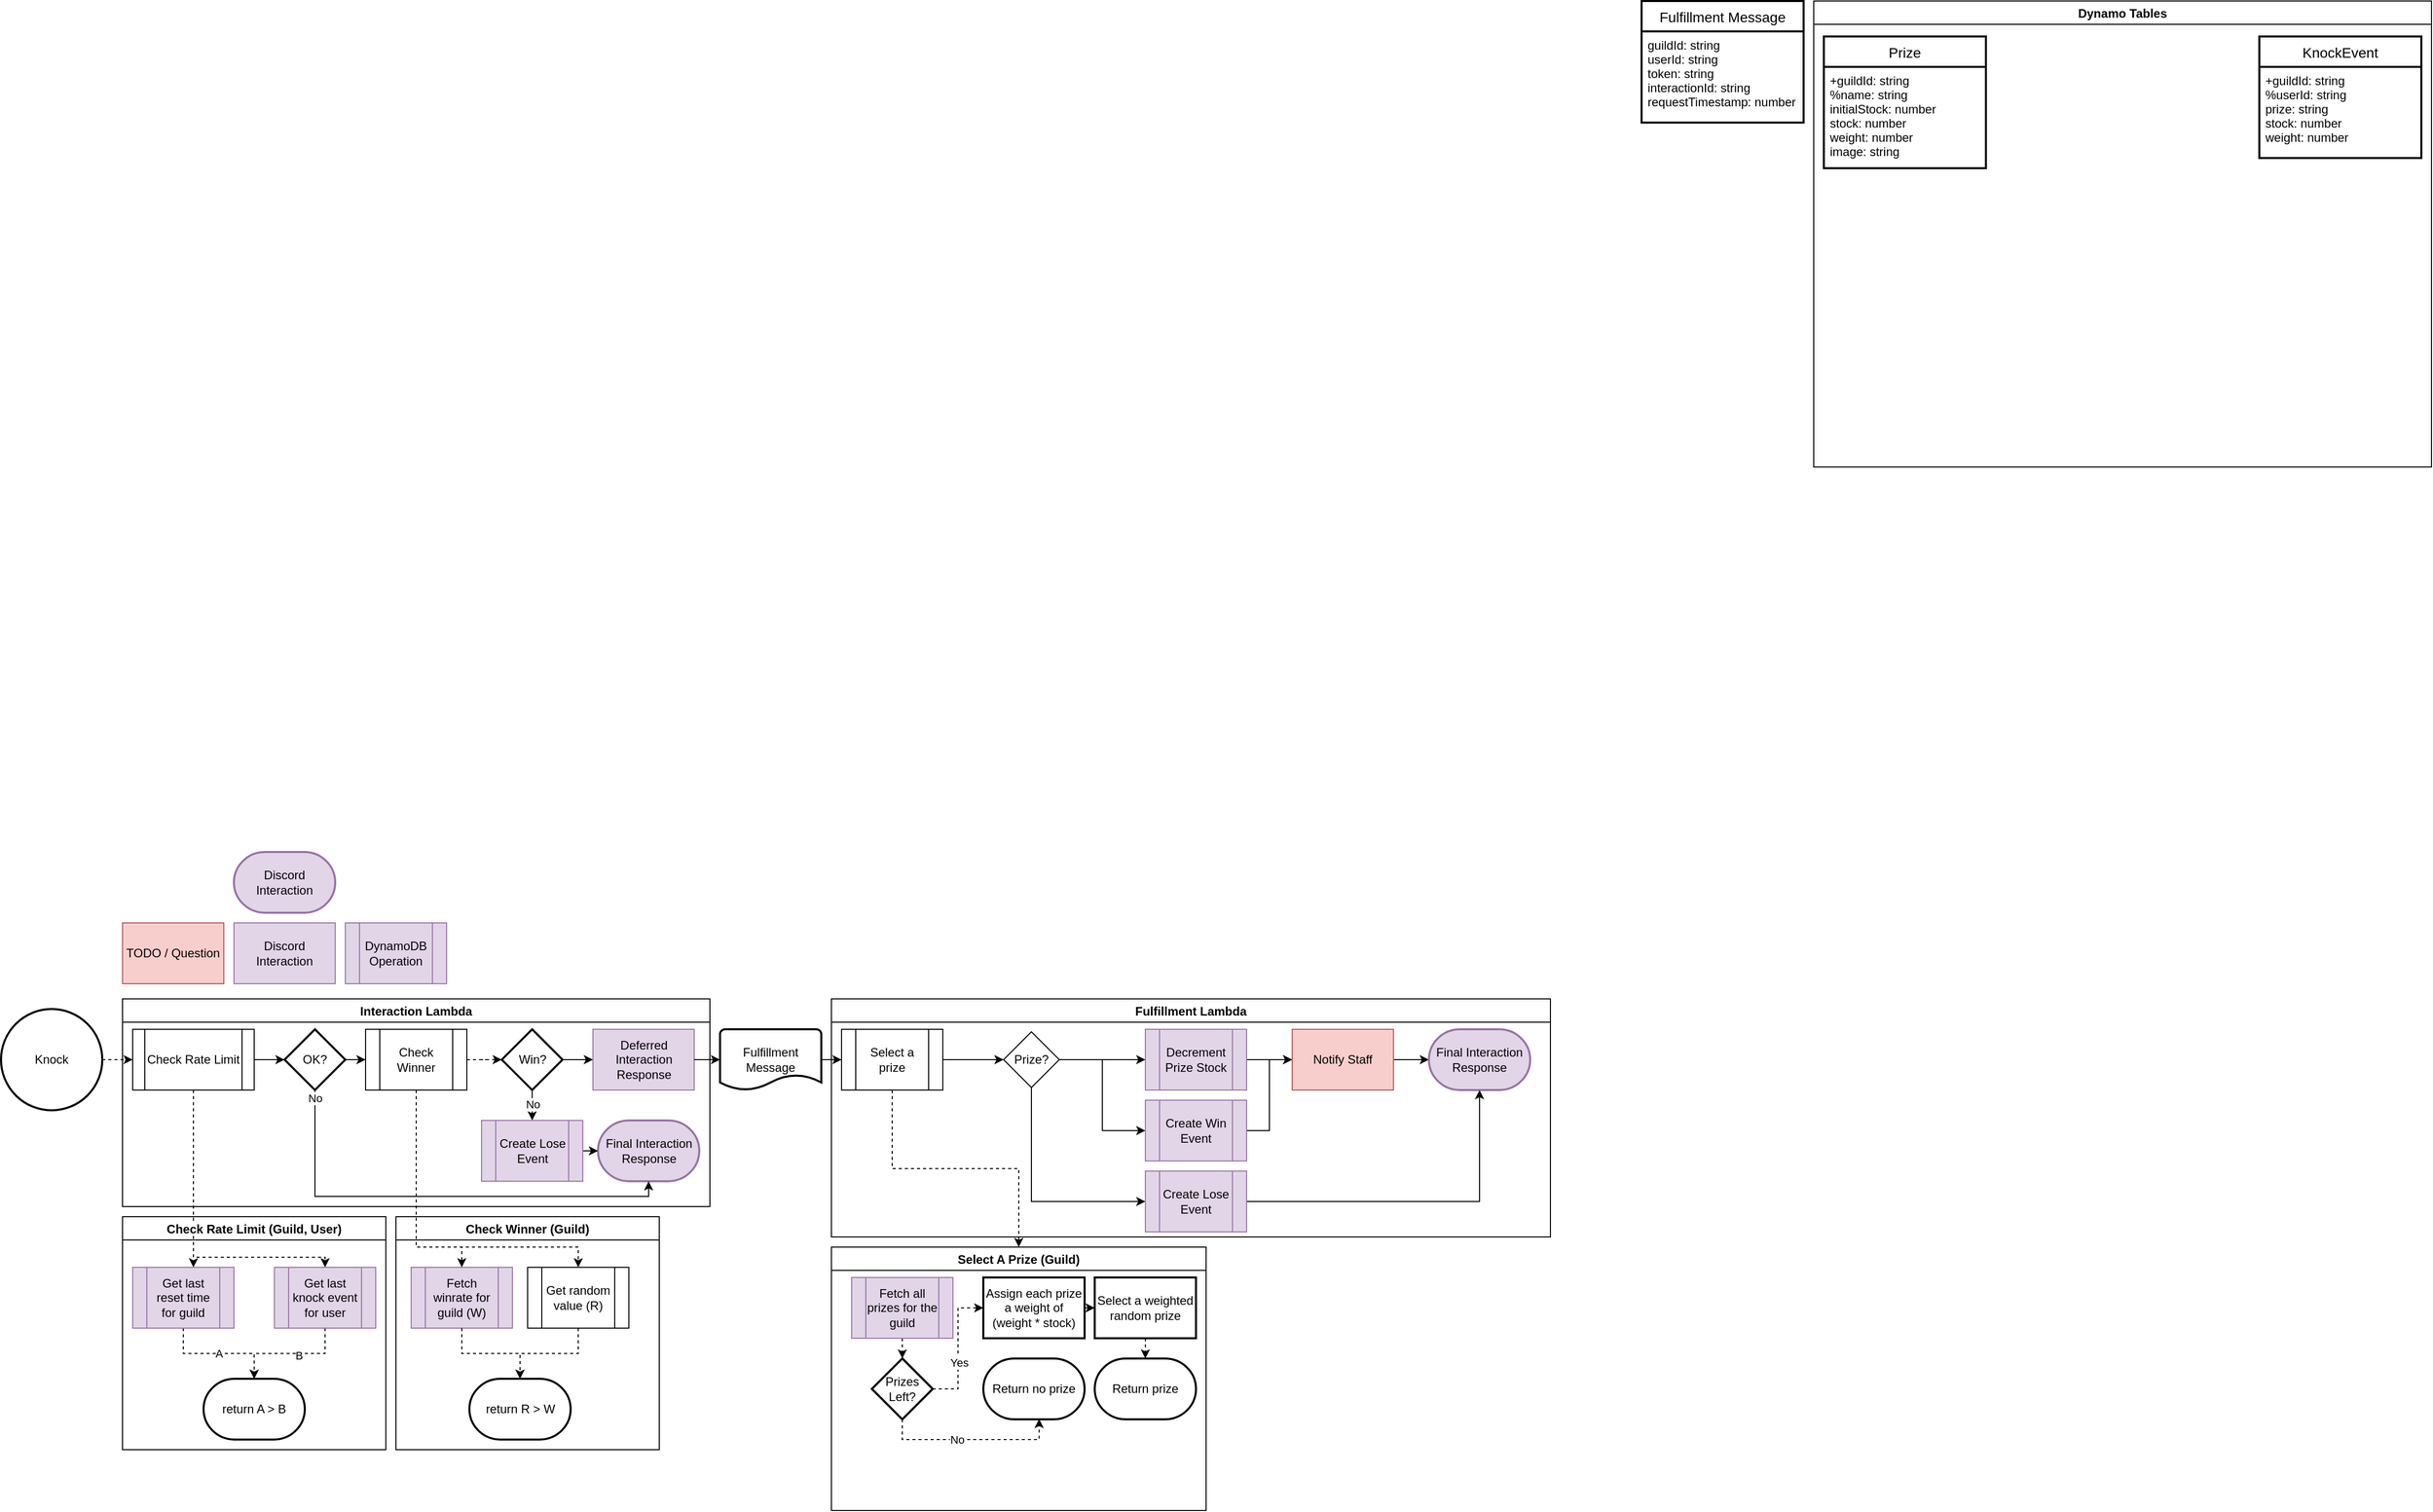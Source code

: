 <mxfile version="15.5.1" type="github">
  <diagram id="L7QY4okVQJp5hipJDfsT" name="Page-1">
    <mxGraphModel dx="2182" dy="968" grid="1" gridSize="10" guides="1" tooltips="1" connect="1" arrows="1" fold="1" page="0" pageScale="1" pageWidth="850" pageHeight="1100" math="0" shadow="0">
      <root>
        <mxCell id="0" />
        <mxCell id="1" parent="0" />
        <mxCell id="FSJdYfOo43uuLk9ThQoz-45" value="DynamoDB Operation" style="verticalLabelPosition=middle;verticalAlign=middle;html=1;shape=process;whiteSpace=wrap;size=0.14;arcSize=6;labelPosition=center;align=center;fillColor=#e1d5e7;strokeColor=#9673a6;" parent="1" vertex="1">
          <mxGeometry x="-850" y="790" width="100" height="60" as="geometry" />
        </mxCell>
        <mxCell id="FSJdYfOo43uuLk9ThQoz-199" style="edgeStyle=orthogonalEdgeStyle;rounded=0;sketch=0;orthogonalLoop=1;jettySize=auto;html=1;exitX=1;exitY=0.5;exitDx=0;exitDy=0;exitPerimeter=0;" parent="1" source="FSJdYfOo43uuLk9ThQoz-47" target="FSJdYfOo43uuLk9ThQoz-112" edge="1">
          <mxGeometry relative="1" as="geometry" />
        </mxCell>
        <mxCell id="FSJdYfOo43uuLk9ThQoz-47" value="Fulfillment Message" style="strokeWidth=2;html=1;shape=mxgraph.flowchart.document2;whiteSpace=wrap;size=0.25;verticalAlign=middle;" parent="1" vertex="1">
          <mxGeometry x="-480" y="895" width="100" height="60" as="geometry" />
        </mxCell>
        <mxCell id="FSJdYfOo43uuLk9ThQoz-57" value="Fulfillment Message" style="swimlane;childLayout=stackLayout;horizontal=1;startSize=30;horizontalStack=0;fontSize=14;fontStyle=0;strokeWidth=2;resizeParent=0;resizeLast=1;shadow=0;dashed=0;align=center;" parent="1" vertex="1">
          <mxGeometry x="430" y="-120" width="160" height="120" as="geometry" />
        </mxCell>
        <mxCell id="FSJdYfOo43uuLk9ThQoz-58" value="guildId: string&#xa;userId: string&#xa;token: string&#xa;interactionId: string&#xa;requestTimestamp: number" style="align=left;strokeColor=none;fillColor=none;spacingLeft=4;fontSize=12;verticalAlign=top;resizable=0;rotatable=0;part=1;" parent="FSJdYfOo43uuLk9ThQoz-57" vertex="1">
          <mxGeometry y="30" width="160" height="90" as="geometry" />
        </mxCell>
        <mxCell id="FSJdYfOo43uuLk9ThQoz-62" value="Interaction Lambda" style="swimlane;verticalAlign=middle;" parent="1" vertex="1">
          <mxGeometry x="-1070" y="865" width="580" height="205" as="geometry">
            <mxRectangle x="-190" y="10" width="140" height="23" as="alternateBounds" />
          </mxGeometry>
        </mxCell>
        <mxCell id="FSJdYfOo43uuLk9ThQoz-140" value="Deferred Interaction Response" style="rounded=0;whiteSpace=wrap;html=1;absoluteArcSize=1;arcSize=14;strokeWidth=1;sketch=0;fillColor=#e1d5e7;strokeColor=#9673a6;" parent="FSJdYfOo43uuLk9ThQoz-62" vertex="1">
          <mxGeometry x="464.5" y="30" width="100" height="60" as="geometry" />
        </mxCell>
        <mxCell id="FSJdYfOo43uuLk9ThQoz-171" style="edgeStyle=orthogonalEdgeStyle;rounded=0;sketch=0;orthogonalLoop=1;jettySize=auto;html=1;exitX=1;exitY=0.5;exitDx=0;exitDy=0;exitPerimeter=0;entryX=0;entryY=0.5;entryDx=0;entryDy=0;" parent="FSJdYfOo43uuLk9ThQoz-62" source="FSJdYfOo43uuLk9ThQoz-15" target="FSJdYfOo43uuLk9ThQoz-140" edge="1">
          <mxGeometry relative="1" as="geometry" />
        </mxCell>
        <mxCell id="FSJdYfOo43uuLk9ThQoz-10" value="Final Interaction Response" style="strokeWidth=2;html=1;shape=mxgraph.flowchart.terminator;whiteSpace=wrap;fillColor=#e1d5e7;strokeColor=#9673a6;" parent="FSJdYfOo43uuLk9ThQoz-62" vertex="1">
          <mxGeometry x="469.5" y="120" width="100" height="60" as="geometry" />
        </mxCell>
        <mxCell id="FSJdYfOo43uuLk9ThQoz-215" style="edgeStyle=orthogonalEdgeStyle;rounded=0;sketch=0;orthogonalLoop=1;jettySize=auto;html=1;exitX=1;exitY=0.5;exitDx=0;exitDy=0;dashed=1;" parent="FSJdYfOo43uuLk9ThQoz-62" source="FSJdYfOo43uuLk9ThQoz-185" target="FSJdYfOo43uuLk9ThQoz-15" edge="1">
          <mxGeometry relative="1" as="geometry" />
        </mxCell>
        <mxCell id="FSJdYfOo43uuLk9ThQoz-185" value="Check Winner" style="verticalLabelPosition=middle;verticalAlign=middle;html=1;shape=process;whiteSpace=wrap;size=0.14;arcSize=6;labelPosition=center;align=center;" parent="FSJdYfOo43uuLk9ThQoz-62" vertex="1">
          <mxGeometry x="240" y="30" width="100" height="60" as="geometry" />
        </mxCell>
        <mxCell id="oSzb1QnaF82HAAy8h1gA-9" style="edgeStyle=orthogonalEdgeStyle;curved=0;rounded=1;sketch=0;orthogonalLoop=1;jettySize=auto;html=1;exitX=0.5;exitY=1;exitDx=0;exitDy=0;exitPerimeter=0;entryX=0.5;entryY=0;entryDx=0;entryDy=0;" edge="1" parent="FSJdYfOo43uuLk9ThQoz-62" source="FSJdYfOo43uuLk9ThQoz-15" target="oSzb1QnaF82HAAy8h1gA-8">
          <mxGeometry relative="1" as="geometry">
            <Array as="points">
              <mxPoint x="404.5" y="100" />
              <mxPoint x="404.5" y="100" />
            </Array>
          </mxGeometry>
        </mxCell>
        <mxCell id="oSzb1QnaF82HAAy8h1gA-11" value="No" style="edgeLabel;html=1;align=center;verticalAlign=middle;resizable=0;points=[];" vertex="1" connectable="0" parent="oSzb1QnaF82HAAy8h1gA-9">
          <mxGeometry x="-0.112" relative="1" as="geometry">
            <mxPoint as="offset" />
          </mxGeometry>
        </mxCell>
        <mxCell id="FSJdYfOo43uuLk9ThQoz-15" value="Win?" style="strokeWidth=2;html=1;shape=mxgraph.flowchart.decision;whiteSpace=wrap;" parent="FSJdYfOo43uuLk9ThQoz-62" vertex="1">
          <mxGeometry x="374.5" y="30" width="60" height="60" as="geometry" />
        </mxCell>
        <mxCell id="oSzb1QnaF82HAAy8h1gA-10" style="edgeStyle=orthogonalEdgeStyle;curved=0;rounded=1;sketch=0;orthogonalLoop=1;jettySize=auto;html=1;exitX=1;exitY=0.5;exitDx=0;exitDy=0;entryX=0;entryY=0.5;entryDx=0;entryDy=0;entryPerimeter=0;" edge="1" parent="FSJdYfOo43uuLk9ThQoz-62" source="oSzb1QnaF82HAAy8h1gA-8" target="FSJdYfOo43uuLk9ThQoz-10">
          <mxGeometry relative="1" as="geometry" />
        </mxCell>
        <mxCell id="oSzb1QnaF82HAAy8h1gA-8" value="Create Lose Event" style="verticalLabelPosition=middle;verticalAlign=middle;html=1;shape=process;whiteSpace=wrap;size=0.14;arcSize=6;labelPosition=center;align=center;fillColor=#e1d5e7;strokeColor=#9673a6;" vertex="1" parent="FSJdYfOo43uuLk9ThQoz-62">
          <mxGeometry x="354.5" y="120" width="100" height="60" as="geometry" />
        </mxCell>
        <mxCell id="oSzb1QnaF82HAAy8h1gA-15" style="edgeStyle=orthogonalEdgeStyle;curved=0;rounded=1;sketch=0;orthogonalLoop=1;jettySize=auto;html=1;exitX=1;exitY=0.5;exitDx=0;exitDy=0;entryX=0;entryY=0.5;entryDx=0;entryDy=0;entryPerimeter=0;" edge="1" parent="FSJdYfOo43uuLk9ThQoz-62" source="oSzb1QnaF82HAAy8h1gA-12" target="oSzb1QnaF82HAAy8h1gA-14">
          <mxGeometry relative="1" as="geometry" />
        </mxCell>
        <mxCell id="oSzb1QnaF82HAAy8h1gA-12" value="Check Rate Limit" style="shape=process;whiteSpace=wrap;html=1;backgroundOutline=1;rounded=0;sketch=0;" vertex="1" parent="FSJdYfOo43uuLk9ThQoz-62">
          <mxGeometry x="10" y="30" width="120" height="60" as="geometry" />
        </mxCell>
        <mxCell id="oSzb1QnaF82HAAy8h1gA-17" style="edgeStyle=orthogonalEdgeStyle;rounded=0;sketch=0;orthogonalLoop=1;jettySize=auto;html=1;exitX=0.5;exitY=1;exitDx=0;exitDy=0;exitPerimeter=0;entryX=0.5;entryY=1;entryDx=0;entryDy=0;entryPerimeter=0;" edge="1" parent="FSJdYfOo43uuLk9ThQoz-62" source="oSzb1QnaF82HAAy8h1gA-14" target="FSJdYfOo43uuLk9ThQoz-10">
          <mxGeometry relative="1" as="geometry">
            <Array as="points">
              <mxPoint x="190" y="195" />
              <mxPoint x="519" y="195" />
            </Array>
          </mxGeometry>
        </mxCell>
        <mxCell id="oSzb1QnaF82HAAy8h1gA-18" value="No" style="edgeLabel;html=1;align=center;verticalAlign=middle;resizable=0;points=[];" vertex="1" connectable="0" parent="oSzb1QnaF82HAAy8h1gA-17">
          <mxGeometry x="-0.964" relative="1" as="geometry">
            <mxPoint as="offset" />
          </mxGeometry>
        </mxCell>
        <mxCell id="oSzb1QnaF82HAAy8h1gA-19" style="edgeStyle=orthogonalEdgeStyle;rounded=0;sketch=0;orthogonalLoop=1;jettySize=auto;html=1;exitX=1;exitY=0.5;exitDx=0;exitDy=0;exitPerimeter=0;" edge="1" parent="FSJdYfOo43uuLk9ThQoz-62" source="oSzb1QnaF82HAAy8h1gA-14" target="FSJdYfOo43uuLk9ThQoz-185">
          <mxGeometry relative="1" as="geometry" />
        </mxCell>
        <mxCell id="oSzb1QnaF82HAAy8h1gA-14" value="OK?" style="strokeWidth=2;html=1;shape=mxgraph.flowchart.decision;whiteSpace=wrap;" vertex="1" parent="FSJdYfOo43uuLk9ThQoz-62">
          <mxGeometry x="160" y="30" width="60" height="60" as="geometry" />
        </mxCell>
        <mxCell id="FSJdYfOo43uuLk9ThQoz-63" value="Fulfillment Lambda" style="swimlane;verticalAlign=middle;" parent="1" vertex="1">
          <mxGeometry x="-370" y="865" width="710" height="235" as="geometry">
            <mxRectangle x="-190" y="620" width="140" height="23" as="alternateBounds" />
          </mxGeometry>
        </mxCell>
        <mxCell id="FSJdYfOo43uuLk9ThQoz-196" style="edgeStyle=orthogonalEdgeStyle;rounded=0;sketch=0;orthogonalLoop=1;jettySize=auto;html=1;exitX=1;exitY=0.5;exitDx=0;exitDy=0;" parent="FSJdYfOo43uuLk9ThQoz-63" source="FSJdYfOo43uuLk9ThQoz-97" target="FSJdYfOo43uuLk9ThQoz-133" edge="1">
          <mxGeometry relative="1" as="geometry" />
        </mxCell>
        <mxCell id="FSJdYfOo43uuLk9ThQoz-97" value="Decrement Prize Stock" style="verticalLabelPosition=middle;verticalAlign=middle;html=1;shape=process;whiteSpace=wrap;size=0.14;arcSize=6;labelPosition=center;align=center;fillColor=#e1d5e7;strokeColor=#9673a6;" parent="FSJdYfOo43uuLk9ThQoz-63" vertex="1">
          <mxGeometry x="310" y="30" width="100" height="60" as="geometry" />
        </mxCell>
        <mxCell id="FSJdYfOo43uuLk9ThQoz-191" style="edgeStyle=orthogonalEdgeStyle;rounded=0;sketch=0;orthogonalLoop=1;jettySize=auto;html=1;exitX=1;exitY=0.5;exitDx=0;exitDy=0;entryX=0;entryY=0.5;entryDx=0;entryDy=0;" parent="FSJdYfOo43uuLk9ThQoz-63" source="FSJdYfOo43uuLk9ThQoz-100" target="FSJdYfOo43uuLk9ThQoz-97" edge="1">
          <mxGeometry relative="1" as="geometry" />
        </mxCell>
        <mxCell id="FSJdYfOo43uuLk9ThQoz-192" style="edgeStyle=orthogonalEdgeStyle;rounded=0;sketch=0;orthogonalLoop=1;jettySize=auto;html=1;exitX=1;exitY=0.5;exitDx=0;exitDy=0;entryX=0;entryY=0.5;entryDx=0;entryDy=0;" parent="FSJdYfOo43uuLk9ThQoz-63" source="FSJdYfOo43uuLk9ThQoz-100" target="FSJdYfOo43uuLk9ThQoz-126" edge="1">
          <mxGeometry relative="1" as="geometry" />
        </mxCell>
        <mxCell id="oSzb1QnaF82HAAy8h1gA-4" style="edgeStyle=orthogonalEdgeStyle;rounded=0;sketch=0;orthogonalLoop=1;jettySize=auto;html=1;exitX=0.5;exitY=1;exitDx=0;exitDy=0;entryX=0;entryY=0.5;entryDx=0;entryDy=0;" edge="1" parent="FSJdYfOo43uuLk9ThQoz-63" source="FSJdYfOo43uuLk9ThQoz-100" target="oSzb1QnaF82HAAy8h1gA-3">
          <mxGeometry relative="1" as="geometry" />
        </mxCell>
        <mxCell id="FSJdYfOo43uuLk9ThQoz-100" value="Prize?" style="rhombus;whiteSpace=wrap;html=1;rounded=0;sketch=0;" parent="FSJdYfOo43uuLk9ThQoz-63" vertex="1">
          <mxGeometry x="170" y="32.5" width="55" height="55" as="geometry" />
        </mxCell>
        <mxCell id="FSJdYfOo43uuLk9ThQoz-190" style="edgeStyle=orthogonalEdgeStyle;rounded=0;sketch=0;orthogonalLoop=1;jettySize=auto;html=1;exitX=1;exitY=0.5;exitDx=0;exitDy=0;entryX=0;entryY=0.5;entryDx=0;entryDy=0;" parent="FSJdYfOo43uuLk9ThQoz-63" source="FSJdYfOo43uuLk9ThQoz-112" target="FSJdYfOo43uuLk9ThQoz-100" edge="1">
          <mxGeometry relative="1" as="geometry" />
        </mxCell>
        <mxCell id="FSJdYfOo43uuLk9ThQoz-112" value="Select a prize" style="verticalLabelPosition=middle;verticalAlign=middle;html=1;shape=process;whiteSpace=wrap;size=0.14;arcSize=6;labelPosition=center;align=center;" parent="FSJdYfOo43uuLk9ThQoz-63" vertex="1">
          <mxGeometry x="10" y="30" width="100" height="60" as="geometry" />
        </mxCell>
        <mxCell id="FSJdYfOo43uuLk9ThQoz-194" style="edgeStyle=orthogonalEdgeStyle;rounded=0;sketch=0;orthogonalLoop=1;jettySize=auto;html=1;exitX=1;exitY=0.5;exitDx=0;exitDy=0;entryX=0;entryY=0.5;entryDx=0;entryDy=0;" parent="FSJdYfOo43uuLk9ThQoz-63" source="FSJdYfOo43uuLk9ThQoz-126" target="FSJdYfOo43uuLk9ThQoz-133" edge="1">
          <mxGeometry relative="1" as="geometry" />
        </mxCell>
        <mxCell id="FSJdYfOo43uuLk9ThQoz-126" value="Create Win Event" style="verticalLabelPosition=middle;verticalAlign=middle;html=1;shape=process;whiteSpace=wrap;size=0.14;arcSize=6;labelPosition=center;align=center;fillColor=#e1d5e7;strokeColor=#9673a6;" parent="FSJdYfOo43uuLk9ThQoz-63" vertex="1">
          <mxGeometry x="310" y="100" width="100" height="60" as="geometry" />
        </mxCell>
        <mxCell id="FSJdYfOo43uuLk9ThQoz-198" style="edgeStyle=orthogonalEdgeStyle;rounded=0;sketch=0;orthogonalLoop=1;jettySize=auto;html=1;exitX=1;exitY=0.5;exitDx=0;exitDy=0;entryX=0;entryY=0.5;entryDx=0;entryDy=0;entryPerimeter=0;" parent="FSJdYfOo43uuLk9ThQoz-63" source="FSJdYfOo43uuLk9ThQoz-133" edge="1">
          <mxGeometry relative="1" as="geometry">
            <mxPoint x="590" y="60" as="targetPoint" />
          </mxGeometry>
        </mxCell>
        <mxCell id="FSJdYfOo43uuLk9ThQoz-133" value="Notify Staff" style="rounded=0;whiteSpace=wrap;html=1;absoluteArcSize=1;arcSize=14;strokeWidth=1;sketch=0;fillColor=#f8cecc;strokeColor=#b85450;" parent="FSJdYfOo43uuLk9ThQoz-63" vertex="1">
          <mxGeometry x="455" y="30" width="100" height="60" as="geometry" />
        </mxCell>
        <mxCell id="FSJdYfOo43uuLk9ThQoz-153" value="Final Interaction Response" style="strokeWidth=2;html=1;shape=mxgraph.flowchart.terminator;whiteSpace=wrap;fillColor=#e1d5e7;strokeColor=#9673a6;" parent="FSJdYfOo43uuLk9ThQoz-63" vertex="1">
          <mxGeometry x="590" y="30" width="100" height="60" as="geometry" />
        </mxCell>
        <mxCell id="oSzb1QnaF82HAAy8h1gA-5" style="edgeStyle=orthogonalEdgeStyle;rounded=0;sketch=0;orthogonalLoop=1;jettySize=auto;html=1;exitX=1;exitY=0.5;exitDx=0;exitDy=0;entryX=0.5;entryY=1;entryDx=0;entryDy=0;entryPerimeter=0;" edge="1" parent="FSJdYfOo43uuLk9ThQoz-63" source="oSzb1QnaF82HAAy8h1gA-3" target="FSJdYfOo43uuLk9ThQoz-153">
          <mxGeometry relative="1" as="geometry" />
        </mxCell>
        <mxCell id="oSzb1QnaF82HAAy8h1gA-3" value="Create Lose Event" style="verticalLabelPosition=middle;verticalAlign=middle;html=1;shape=process;whiteSpace=wrap;size=0.14;arcSize=6;labelPosition=center;align=center;fillColor=#e1d5e7;strokeColor=#9673a6;" vertex="1" parent="FSJdYfOo43uuLk9ThQoz-63">
          <mxGeometry x="310" y="170" width="100" height="60" as="geometry" />
        </mxCell>
        <mxCell id="FSJdYfOo43uuLk9ThQoz-123" value="Dynamo Tables" style="swimlane;rounded=0;sketch=0;" parent="1" vertex="1">
          <mxGeometry x="600" y="-120" width="610" height="460" as="geometry" />
        </mxCell>
        <mxCell id="FSJdYfOo43uuLk9ThQoz-79" value="Prize" style="swimlane;childLayout=stackLayout;horizontal=1;startSize=30;horizontalStack=0;fontSize=14;fontStyle=0;strokeWidth=2;resizeParent=0;resizeLast=1;shadow=0;dashed=0;align=center;" parent="FSJdYfOo43uuLk9ThQoz-123" vertex="1">
          <mxGeometry x="10" y="35" width="160" height="130" as="geometry" />
        </mxCell>
        <mxCell id="FSJdYfOo43uuLk9ThQoz-80" value="+guildId: string&#xa;%name: string&#xa;initialStock: number&#xa;stock: number&#xa;weight: number&#xa;image: string" style="align=left;strokeColor=none;fillColor=none;spacingLeft=4;fontSize=12;verticalAlign=top;resizable=0;rotatable=0;part=1;" parent="FSJdYfOo43uuLk9ThQoz-79" vertex="1">
          <mxGeometry y="30" width="160" height="100" as="geometry" />
        </mxCell>
        <mxCell id="FSJdYfOo43uuLk9ThQoz-119" value="KnockEvent" style="swimlane;childLayout=stackLayout;horizontal=1;startSize=30;horizontalStack=0;fontSize=14;fontStyle=0;strokeWidth=2;resizeParent=0;resizeLast=1;shadow=0;dashed=0;align=center;" parent="FSJdYfOo43uuLk9ThQoz-123" vertex="1">
          <mxGeometry x="440" y="35" width="160" height="120" as="geometry" />
        </mxCell>
        <mxCell id="FSJdYfOo43uuLk9ThQoz-120" value="+guildId: string&#xa;%userId: string&#xa;prize: string&#xa;stock: number&#xa;weight: number&#xa;" style="align=left;strokeColor=none;fillColor=none;spacingLeft=4;fontSize=12;verticalAlign=top;resizable=0;rotatable=0;part=1;" parent="FSJdYfOo43uuLk9ThQoz-119" vertex="1">
          <mxGeometry y="30" width="160" height="90" as="geometry" />
        </mxCell>
        <mxCell id="FSJdYfOo43uuLk9ThQoz-125" value="Discord Interaction" style="strokeWidth=2;html=1;shape=mxgraph.flowchart.terminator;whiteSpace=wrap;verticalAlign=middle;fillColor=#e1d5e7;strokeColor=#9673a6;" parent="1" vertex="1">
          <mxGeometry x="-960" y="720" width="100" height="60" as="geometry" />
        </mxCell>
        <mxCell id="FSJdYfOo43uuLk9ThQoz-137" value="TODO / Question" style="rounded=0;whiteSpace=wrap;html=1;absoluteArcSize=1;arcSize=14;strokeWidth=1;sketch=0;fillColor=#f8cecc;strokeColor=#b85450;" parent="1" vertex="1">
          <mxGeometry x="-1070" y="790" width="100" height="60" as="geometry" />
        </mxCell>
        <mxCell id="FSJdYfOo43uuLk9ThQoz-141" value="Discord Interaction" style="rounded=0;whiteSpace=wrap;html=1;absoluteArcSize=1;arcSize=14;strokeWidth=1;sketch=0;fillColor=#e1d5e7;strokeColor=#9673a6;" parent="1" vertex="1">
          <mxGeometry x="-960" y="790" width="100" height="60" as="geometry" />
        </mxCell>
        <mxCell id="FSJdYfOo43uuLk9ThQoz-173" style="edgeStyle=orthogonalEdgeStyle;rounded=0;sketch=0;orthogonalLoop=1;jettySize=auto;html=1;exitX=1;exitY=0.5;exitDx=0;exitDy=0;entryX=0;entryY=0.5;entryDx=0;entryDy=0;entryPerimeter=0;" parent="1" source="FSJdYfOo43uuLk9ThQoz-140" target="FSJdYfOo43uuLk9ThQoz-47" edge="1">
          <mxGeometry relative="1" as="geometry" />
        </mxCell>
        <mxCell id="FSJdYfOo43uuLk9ThQoz-219" value="Check Winner (Guild)" style="swimlane;rounded=0;sketch=0;strokeWidth=1;fillColor=none;" parent="1" vertex="1">
          <mxGeometry x="-800" y="1080" width="260" height="230" as="geometry" />
        </mxCell>
        <mxCell id="FSJdYfOo43uuLk9ThQoz-37" value="return R &amp;gt; W" style="strokeWidth=2;html=1;shape=mxgraph.flowchart.terminator;whiteSpace=wrap;verticalAlign=middle;" parent="FSJdYfOo43uuLk9ThQoz-219" vertex="1">
          <mxGeometry x="72.5" y="160" width="100" height="60" as="geometry" />
        </mxCell>
        <mxCell id="FSJdYfOo43uuLk9ThQoz-186" value="Fetch winrate for guild (W)" style="verticalLabelPosition=middle;verticalAlign=middle;html=1;shape=process;whiteSpace=wrap;size=0.14;arcSize=6;labelPosition=center;align=center;fillColor=#e1d5e7;strokeColor=#9673a6;" parent="FSJdYfOo43uuLk9ThQoz-219" vertex="1">
          <mxGeometry x="15" y="50" width="100" height="60" as="geometry" />
        </mxCell>
        <mxCell id="FSJdYfOo43uuLk9ThQoz-213" style="edgeStyle=orthogonalEdgeStyle;rounded=0;sketch=0;orthogonalLoop=1;jettySize=auto;html=1;exitX=0.5;exitY=1;exitDx=0;exitDy=0;entryX=0.5;entryY=0;entryDx=0;entryDy=0;entryPerimeter=0;dashed=1;" parent="FSJdYfOo43uuLk9ThQoz-219" source="FSJdYfOo43uuLk9ThQoz-187" target="FSJdYfOo43uuLk9ThQoz-37" edge="1">
          <mxGeometry relative="1" as="geometry" />
        </mxCell>
        <mxCell id="FSJdYfOo43uuLk9ThQoz-187" value="Get random value (R)" style="verticalLabelPosition=middle;verticalAlign=middle;html=1;shape=process;whiteSpace=wrap;size=0.14;arcSize=6;labelPosition=center;align=center;" parent="FSJdYfOo43uuLk9ThQoz-219" vertex="1">
          <mxGeometry x="130" y="50" width="100" height="60" as="geometry" />
        </mxCell>
        <mxCell id="FSJdYfOo43uuLk9ThQoz-189" style="edgeStyle=orthogonalEdgeStyle;rounded=0;sketch=0;orthogonalLoop=1;jettySize=auto;html=1;exitX=0.5;exitY=1;exitDx=0;exitDy=0;entryX=0.5;entryY=0;entryDx=0;entryDy=0;entryPerimeter=0;dashed=1;" parent="FSJdYfOo43uuLk9ThQoz-219" source="FSJdYfOo43uuLk9ThQoz-186" target="FSJdYfOo43uuLk9ThQoz-37" edge="1">
          <mxGeometry relative="1" as="geometry" />
        </mxCell>
        <mxCell id="FSJdYfOo43uuLk9ThQoz-221" value="Select A Prize (Guild)" style="swimlane;rounded=0;sketch=0;strokeWidth=1;fillColor=none;" parent="1" vertex="1">
          <mxGeometry x="-370" y="1110" width="370" height="260" as="geometry" />
        </mxCell>
        <mxCell id="oSzb1QnaF82HAAy8h1gA-60" style="edgeStyle=orthogonalEdgeStyle;rounded=0;sketch=0;orthogonalLoop=1;jettySize=auto;html=1;exitX=1;exitY=0.5;exitDx=0;exitDy=0;entryX=0;entryY=0.5;entryDx=0;entryDy=0;dashed=1;" edge="1" parent="FSJdYfOo43uuLk9ThQoz-221" source="FSJdYfOo43uuLk9ThQoz-82" target="FSJdYfOo43uuLk9ThQoz-84">
          <mxGeometry relative="1" as="geometry" />
        </mxCell>
        <mxCell id="FSJdYfOo43uuLk9ThQoz-82" value="Assign each prize a weight of (weight * stock)" style="rounded=0;whiteSpace=wrap;html=1;absoluteArcSize=1;arcSize=14;strokeWidth=2;sketch=0;" parent="FSJdYfOo43uuLk9ThQoz-221" vertex="1">
          <mxGeometry x="150" y="30" width="100" height="60" as="geometry" />
        </mxCell>
        <mxCell id="FSJdYfOo43uuLk9ThQoz-86" value="Prizes Left?" style="strokeWidth=2;html=1;shape=mxgraph.flowchart.decision;whiteSpace=wrap;rounded=0;sketch=0;" parent="FSJdYfOo43uuLk9ThQoz-221" vertex="1">
          <mxGeometry x="40" y="110" width="60" height="60" as="geometry" />
        </mxCell>
        <mxCell id="FSJdYfOo43uuLk9ThQoz-205" style="edgeStyle=orthogonalEdgeStyle;rounded=0;sketch=0;orthogonalLoop=1;jettySize=auto;html=1;exitX=0.5;exitY=1;exitDx=0;exitDy=0;entryX=0.5;entryY=0;entryDx=0;entryDy=0;entryPerimeter=0;dashed=1;" parent="FSJdYfOo43uuLk9ThQoz-221" source="FSJdYfOo43uuLk9ThQoz-77" target="FSJdYfOo43uuLk9ThQoz-86" edge="1">
          <mxGeometry relative="1" as="geometry" />
        </mxCell>
        <mxCell id="FSJdYfOo43uuLk9ThQoz-77" value="Fetch all prizes for the guild" style="verticalLabelPosition=middle;verticalAlign=middle;html=1;shape=process;whiteSpace=wrap;size=0.14;arcSize=6;labelPosition=center;align=center;fillColor=#e1d5e7;strokeColor=#9673a6;" parent="FSJdYfOo43uuLk9ThQoz-221" vertex="1">
          <mxGeometry x="20" y="30" width="100" height="60" as="geometry" />
        </mxCell>
        <mxCell id="oSzb1QnaF82HAAy8h1gA-63" style="edgeStyle=orthogonalEdgeStyle;rounded=0;sketch=0;orthogonalLoop=1;jettySize=auto;html=1;exitX=0.5;exitY=1;exitDx=0;exitDy=0;entryX=0.5;entryY=0;entryDx=0;entryDy=0;entryPerimeter=0;dashed=1;" edge="1" parent="FSJdYfOo43uuLk9ThQoz-221" source="FSJdYfOo43uuLk9ThQoz-84" target="oSzb1QnaF82HAAy8h1gA-62">
          <mxGeometry relative="1" as="geometry" />
        </mxCell>
        <mxCell id="FSJdYfOo43uuLk9ThQoz-84" value="Select a weighted random prize" style="rounded=0;whiteSpace=wrap;html=1;absoluteArcSize=1;arcSize=14;strokeWidth=2;sketch=0;" parent="FSJdYfOo43uuLk9ThQoz-221" vertex="1">
          <mxGeometry x="260" y="30" width="100" height="60" as="geometry" />
        </mxCell>
        <mxCell id="oSzb1QnaF82HAAy8h1gA-56" style="edgeStyle=orthogonalEdgeStyle;rounded=0;sketch=0;orthogonalLoop=1;jettySize=auto;html=1;exitX=1;exitY=0.5;exitDx=0;exitDy=0;exitPerimeter=0;entryX=0;entryY=0.5;entryDx=0;entryDy=0;dashed=1;" edge="1" parent="FSJdYfOo43uuLk9ThQoz-221" source="FSJdYfOo43uuLk9ThQoz-208" target="FSJdYfOo43uuLk9ThQoz-82">
          <mxGeometry relative="1" as="geometry" />
        </mxCell>
        <mxCell id="oSzb1QnaF82HAAy8h1gA-57" value="Yes" style="edgeLabel;html=1;align=center;verticalAlign=middle;resizable=0;points=[];" vertex="1" connectable="0" parent="oSzb1QnaF82HAAy8h1gA-56">
          <mxGeometry x="-0.212" y="-1" relative="1" as="geometry">
            <mxPoint as="offset" />
          </mxGeometry>
        </mxCell>
        <mxCell id="oSzb1QnaF82HAAy8h1gA-64" style="edgeStyle=orthogonalEdgeStyle;rounded=0;sketch=0;orthogonalLoop=1;jettySize=auto;html=1;exitX=0.5;exitY=1;exitDx=0;exitDy=0;exitPerimeter=0;entryX=0.551;entryY=0.994;entryDx=0;entryDy=0;entryPerimeter=0;dashed=1;" edge="1" parent="FSJdYfOo43uuLk9ThQoz-221" source="FSJdYfOo43uuLk9ThQoz-208" target="FSJdYfOo43uuLk9ThQoz-91">
          <mxGeometry relative="1" as="geometry" />
        </mxCell>
        <mxCell id="oSzb1QnaF82HAAy8h1gA-65" value="No" style="edgeLabel;html=1;align=center;verticalAlign=middle;resizable=0;points=[];" vertex="1" connectable="0" parent="oSzb1QnaF82HAAy8h1gA-64">
          <mxGeometry x="-0.165" relative="1" as="geometry">
            <mxPoint as="offset" />
          </mxGeometry>
        </mxCell>
        <mxCell id="FSJdYfOo43uuLk9ThQoz-208" value="Prizes Left?" style="strokeWidth=2;html=1;shape=mxgraph.flowchart.decision;whiteSpace=wrap;rounded=0;sketch=0;" parent="FSJdYfOo43uuLk9ThQoz-221" vertex="1">
          <mxGeometry x="40" y="110" width="60" height="60" as="geometry" />
        </mxCell>
        <mxCell id="FSJdYfOo43uuLk9ThQoz-91" value="Return no prize" style="strokeWidth=2;html=1;shape=mxgraph.flowchart.terminator;whiteSpace=wrap;rounded=0;sketch=0;" parent="FSJdYfOo43uuLk9ThQoz-221" vertex="1">
          <mxGeometry x="150" y="110.0" width="100" height="60" as="geometry" />
        </mxCell>
        <mxCell id="oSzb1QnaF82HAAy8h1gA-62" value="Return prize" style="strokeWidth=2;html=1;shape=mxgraph.flowchart.terminator;whiteSpace=wrap;rounded=0;sketch=0;flipH=1;" vertex="1" parent="FSJdYfOo43uuLk9ThQoz-221">
          <mxGeometry x="260" y="110.0" width="100" height="60" as="geometry" />
        </mxCell>
        <mxCell id="FSJdYfOo43uuLk9ThQoz-222" style="edgeStyle=orthogonalEdgeStyle;rounded=0;sketch=0;orthogonalLoop=1;jettySize=auto;html=1;exitX=0.5;exitY=1;exitDx=0;exitDy=0;dashed=1;" parent="1" source="FSJdYfOo43uuLk9ThQoz-112" target="FSJdYfOo43uuLk9ThQoz-221" edge="1">
          <mxGeometry relative="1" as="geometry" />
        </mxCell>
        <mxCell id="oSzb1QnaF82HAAy8h1gA-28" style="edgeStyle=orthogonalEdgeStyle;rounded=0;sketch=0;orthogonalLoop=1;jettySize=auto;html=1;exitX=1;exitY=0.5;exitDx=0;exitDy=0;exitPerimeter=0;entryX=0;entryY=0.5;entryDx=0;entryDy=0;dashed=1;" edge="1" parent="1" source="oSzb1QnaF82HAAy8h1gA-6" target="oSzb1QnaF82HAAy8h1gA-12">
          <mxGeometry relative="1" as="geometry" />
        </mxCell>
        <mxCell id="oSzb1QnaF82HAAy8h1gA-6" value="Knock" style="strokeWidth=2;html=1;shape=mxgraph.flowchart.start_2;whiteSpace=wrap;rounded=0;sketch=0;fillColor=none;" vertex="1" parent="1">
          <mxGeometry x="-1190" y="875" width="100" height="100" as="geometry" />
        </mxCell>
        <mxCell id="oSzb1QnaF82HAAy8h1gA-51" style="edgeStyle=orthogonalEdgeStyle;rounded=0;sketch=0;orthogonalLoop=1;jettySize=auto;html=1;exitX=0.5;exitY=1;exitDx=0;exitDy=0;dashed=1;" edge="1" parent="1" source="FSJdYfOo43uuLk9ThQoz-185" target="FSJdYfOo43uuLk9ThQoz-186">
          <mxGeometry relative="1" as="geometry">
            <Array as="points">
              <mxPoint x="-780" y="1110" />
              <mxPoint x="-735" y="1110" />
            </Array>
          </mxGeometry>
        </mxCell>
        <mxCell id="oSzb1QnaF82HAAy8h1gA-52" style="edgeStyle=orthogonalEdgeStyle;rounded=0;sketch=0;orthogonalLoop=1;jettySize=auto;html=1;exitX=0.5;exitY=1;exitDx=0;exitDy=0;dashed=1;" edge="1" parent="1" source="FSJdYfOo43uuLk9ThQoz-185" target="FSJdYfOo43uuLk9ThQoz-187">
          <mxGeometry relative="1" as="geometry">
            <Array as="points">
              <mxPoint x="-780" y="1110" />
              <mxPoint x="-620" y="1110" />
            </Array>
          </mxGeometry>
        </mxCell>
        <mxCell id="oSzb1QnaF82HAAy8h1gA-54" style="edgeStyle=orthogonalEdgeStyle;rounded=0;sketch=0;orthogonalLoop=1;jettySize=auto;html=1;exitX=0.5;exitY=1;exitDx=0;exitDy=0;dashed=1;" edge="1" parent="1" source="oSzb1QnaF82HAAy8h1gA-12">
          <mxGeometry relative="1" as="geometry">
            <mxPoint x="-1000" y="1130" as="targetPoint" />
            <Array as="points">
              <mxPoint x="-1000" y="1130" />
            </Array>
          </mxGeometry>
        </mxCell>
        <mxCell id="oSzb1QnaF82HAAy8h1gA-55" style="edgeStyle=orthogonalEdgeStyle;rounded=0;sketch=0;orthogonalLoop=1;jettySize=auto;html=1;exitX=0.5;exitY=1;exitDx=0;exitDy=0;dashed=1;" edge="1" parent="1" source="oSzb1QnaF82HAAy8h1gA-12" target="oSzb1QnaF82HAAy8h1gA-31">
          <mxGeometry relative="1" as="geometry">
            <Array as="points">
              <mxPoint x="-1000" y="1120" />
              <mxPoint x="-870" y="1120" />
            </Array>
          </mxGeometry>
        </mxCell>
        <mxCell id="oSzb1QnaF82HAAy8h1gA-21" value="Check Rate Limit (Guild, User)" style="swimlane;rounded=0;sketch=0;strokeWidth=1;fillColor=none;labelBackgroundColor=default;" vertex="1" parent="1">
          <mxGeometry x="-1070" y="1080" width="260" height="230" as="geometry" />
        </mxCell>
        <mxCell id="oSzb1QnaF82HAAy8h1gA-24" style="edgeStyle=orthogonalEdgeStyle;rounded=0;sketch=0;orthogonalLoop=1;jettySize=auto;html=1;exitX=0.5;exitY=1;exitDx=0;exitDy=0;entryX=0.5;entryY=0;entryDx=0;entryDy=0;entryPerimeter=0;dashed=1;" edge="1" parent="oSzb1QnaF82HAAy8h1gA-21" target="oSzb1QnaF82HAAy8h1gA-22">
          <mxGeometry relative="1" as="geometry">
            <mxPoint x="180" y="110" as="sourcePoint" />
          </mxGeometry>
        </mxCell>
        <mxCell id="oSzb1QnaF82HAAy8h1gA-26" style="edgeStyle=orthogonalEdgeStyle;rounded=0;sketch=0;orthogonalLoop=1;jettySize=auto;html=1;exitX=0.5;exitY=1;exitDx=0;exitDy=0;entryX=0.5;entryY=0;entryDx=0;entryDy=0;entryPerimeter=0;dashed=1;" edge="1" parent="oSzb1QnaF82HAAy8h1gA-21" target="oSzb1QnaF82HAAy8h1gA-22">
          <mxGeometry relative="1" as="geometry">
            <mxPoint x="65" y="110" as="sourcePoint" />
          </mxGeometry>
        </mxCell>
        <mxCell id="oSzb1QnaF82HAAy8h1gA-47" value="A" style="edgeStyle=orthogonalEdgeStyle;rounded=0;sketch=0;orthogonalLoop=1;jettySize=auto;html=1;exitX=0.5;exitY=1;exitDx=0;exitDy=0;dashed=1;" edge="1" parent="oSzb1QnaF82HAAy8h1gA-21" source="oSzb1QnaF82HAAy8h1gA-30" target="oSzb1QnaF82HAAy8h1gA-46">
          <mxGeometry relative="1" as="geometry" />
        </mxCell>
        <mxCell id="oSzb1QnaF82HAAy8h1gA-30" value="Get last reset time for guild" style="verticalLabelPosition=middle;verticalAlign=middle;html=1;shape=process;whiteSpace=wrap;size=0.14;arcSize=6;labelPosition=center;align=center;fillColor=#e1d5e7;strokeColor=#9673a6;" vertex="1" parent="oSzb1QnaF82HAAy8h1gA-21">
          <mxGeometry x="10" y="50" width="100" height="60" as="geometry" />
        </mxCell>
        <mxCell id="oSzb1QnaF82HAAy8h1gA-48" style="edgeStyle=orthogonalEdgeStyle;rounded=0;sketch=0;orthogonalLoop=1;jettySize=auto;html=1;exitX=0.5;exitY=1;exitDx=0;exitDy=0;entryX=0.5;entryY=0;entryDx=0;entryDy=0;entryPerimeter=0;dashed=1;" edge="1" parent="oSzb1QnaF82HAAy8h1gA-21" source="oSzb1QnaF82HAAy8h1gA-31" target="oSzb1QnaF82HAAy8h1gA-46">
          <mxGeometry relative="1" as="geometry" />
        </mxCell>
        <mxCell id="oSzb1QnaF82HAAy8h1gA-49" value="B" style="edgeLabel;html=1;align=center;verticalAlign=middle;resizable=0;points=[];" vertex="1" connectable="0" parent="oSzb1QnaF82HAAy8h1gA-48">
          <mxGeometry x="-0.138" y="2" relative="1" as="geometry">
            <mxPoint as="offset" />
          </mxGeometry>
        </mxCell>
        <mxCell id="oSzb1QnaF82HAAy8h1gA-31" value="Get last knock event for user" style="verticalLabelPosition=middle;verticalAlign=middle;html=1;shape=process;whiteSpace=wrap;size=0.14;arcSize=6;labelPosition=center;align=center;fillColor=#e1d5e7;strokeColor=#9673a6;" vertex="1" parent="oSzb1QnaF82HAAy8h1gA-21">
          <mxGeometry x="150" y="50" width="100" height="60" as="geometry" />
        </mxCell>
        <mxCell id="oSzb1QnaF82HAAy8h1gA-46" value="return A &amp;gt; B" style="strokeWidth=2;html=1;shape=mxgraph.flowchart.terminator;whiteSpace=wrap;verticalAlign=middle;" vertex="1" parent="oSzb1QnaF82HAAy8h1gA-21">
          <mxGeometry x="80" y="160" width="100" height="60" as="geometry" />
        </mxCell>
      </root>
    </mxGraphModel>
  </diagram>
</mxfile>
